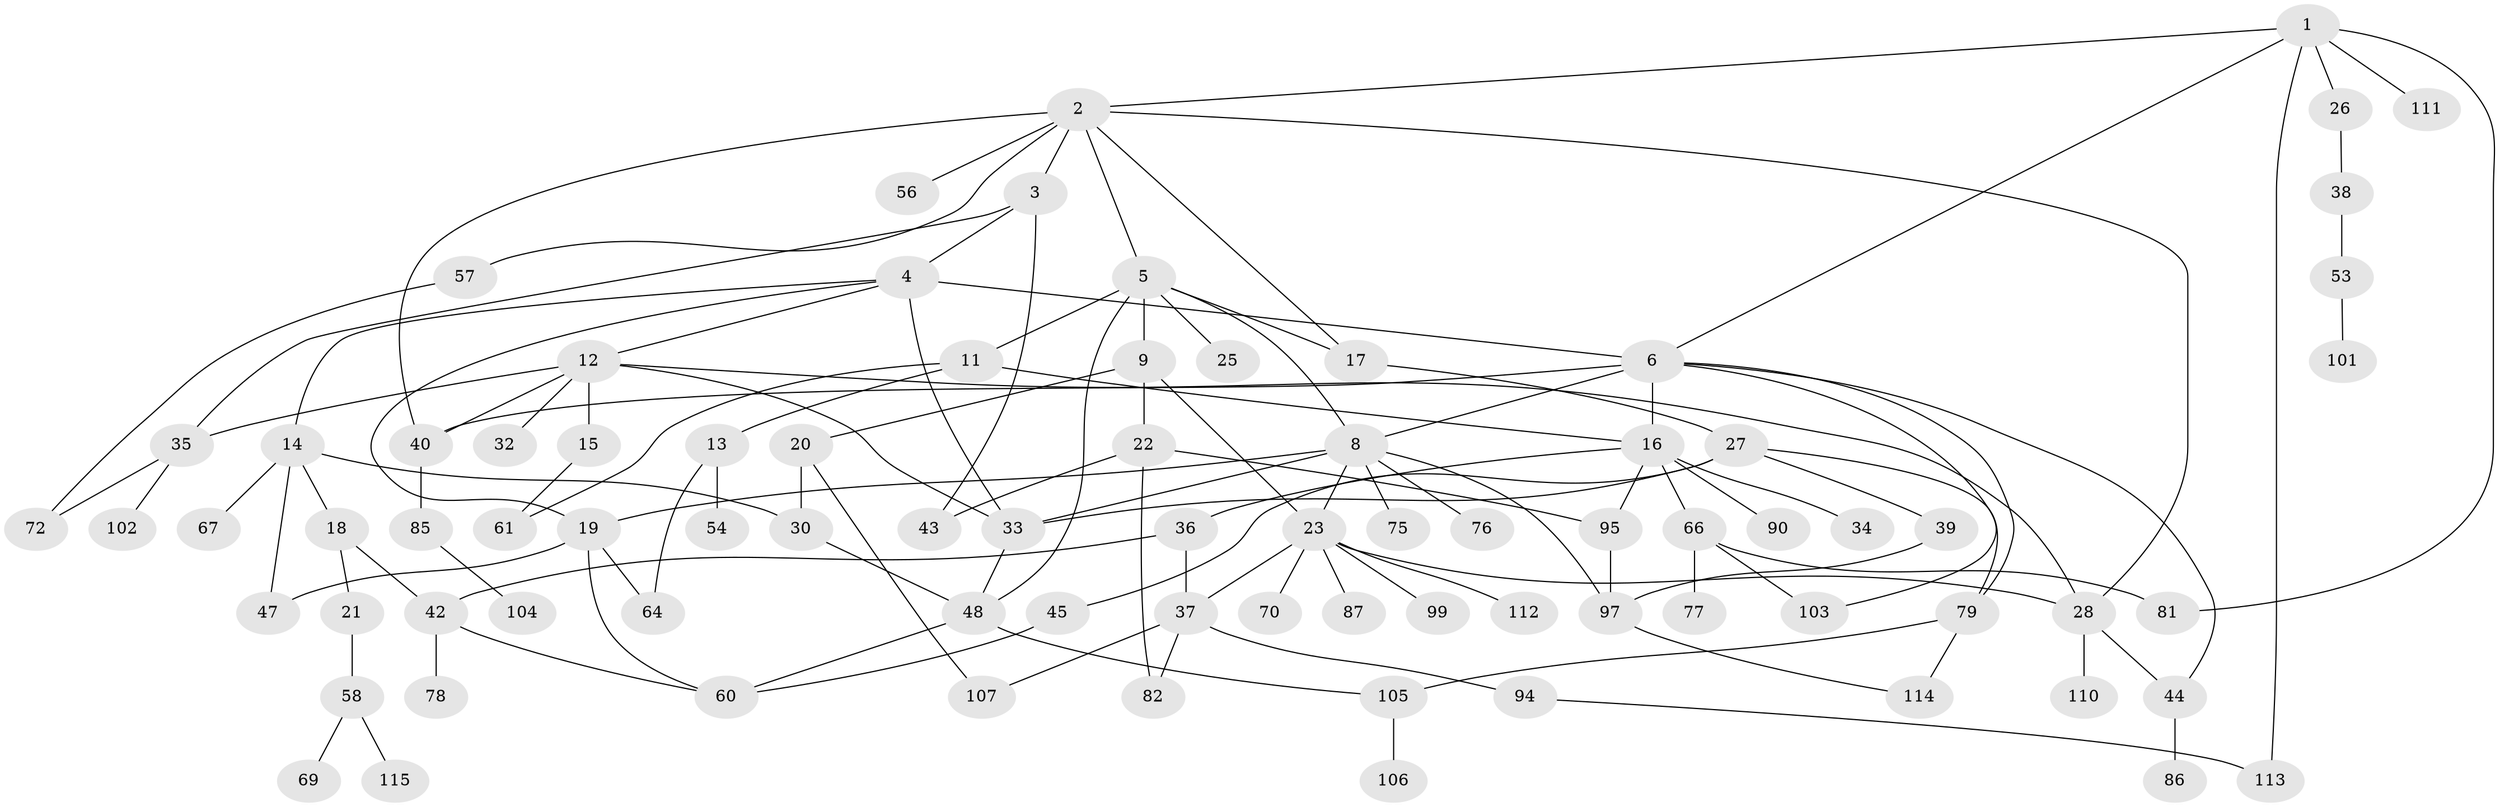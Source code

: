 // original degree distribution, {5: 0.0847457627118644, 6: 0.03389830508474576, 4: 0.16101694915254236, 7: 0.00847457627118644, 3: 0.19491525423728814, 2: 0.2457627118644068, 1: 0.2711864406779661}
// Generated by graph-tools (version 1.1) at 2025/10/02/27/25 16:10:51]
// undirected, 82 vertices, 120 edges
graph export_dot {
graph [start="1"]
  node [color=gray90,style=filled];
  1 [super="+108"];
  2 [super="+49"];
  3 [super="+31"];
  4 [super="+10"];
  5 [super="+7"];
  6 [super="+83"];
  8 [super="+73"];
  9 [super="+84"];
  11 [super="+88"];
  12 [super="+55"];
  13;
  14;
  15;
  16 [super="+41"];
  17;
  18 [super="+93"];
  19 [super="+24"];
  20 [super="+74"];
  21 [super="+29"];
  22 [super="+98"];
  23 [super="+62"];
  25;
  26;
  27 [super="+71"];
  28 [super="+100"];
  30 [super="+46"];
  32;
  33 [super="+51"];
  34;
  35 [super="+80"];
  36 [super="+117"];
  37 [super="+52"];
  38 [super="+50"];
  39;
  40 [super="+116"];
  42 [super="+59"];
  43;
  44;
  45;
  47;
  48 [super="+63"];
  53 [super="+96"];
  54;
  56;
  57;
  58 [super="+65"];
  60 [super="+109"];
  61 [super="+68"];
  64 [super="+91"];
  66;
  67;
  69;
  70;
  72 [super="+92"];
  75;
  76;
  77;
  78;
  79 [super="+89"];
  81;
  82;
  85;
  86;
  87;
  90;
  94;
  95;
  97;
  99;
  101;
  102;
  103;
  104;
  105 [super="+118"];
  106;
  107;
  110;
  111;
  112;
  113;
  114;
  115;
  1 -- 2;
  1 -- 6;
  1 -- 26;
  1 -- 113;
  1 -- 81;
  1 -- 111;
  2 -- 3;
  2 -- 5;
  2 -- 17;
  2 -- 28;
  2 -- 40;
  2 -- 57;
  2 -- 56;
  3 -- 4;
  3 -- 35;
  3 -- 43;
  4 -- 12;
  4 -- 33 [weight=2];
  4 -- 19;
  4 -- 14;
  4 -- 6;
  5 -- 8;
  5 -- 11;
  5 -- 48;
  5 -- 17;
  5 -- 9;
  5 -- 25;
  6 -- 40;
  6 -- 79;
  6 -- 103;
  6 -- 44;
  6 -- 16 [weight=2];
  6 -- 8;
  8 -- 23;
  8 -- 33;
  8 -- 97;
  8 -- 19;
  8 -- 75;
  8 -- 76;
  9 -- 20;
  9 -- 22;
  9 -- 23;
  11 -- 13;
  11 -- 16;
  11 -- 61;
  12 -- 15;
  12 -- 32;
  12 -- 40;
  12 -- 28;
  12 -- 35;
  12 -- 33;
  13 -- 54;
  13 -- 64;
  14 -- 18;
  14 -- 30;
  14 -- 47;
  14 -- 67;
  15 -- 61;
  16 -- 34;
  16 -- 36;
  16 -- 66;
  16 -- 90;
  16 -- 95;
  17 -- 27;
  18 -- 21;
  18 -- 42;
  19 -- 64;
  19 -- 60;
  19 -- 47;
  20 -- 107;
  20 -- 30;
  21 -- 58;
  22 -- 43;
  22 -- 95;
  22 -- 82;
  23 -- 70;
  23 -- 28;
  23 -- 112;
  23 -- 99;
  23 -- 87;
  23 -- 37;
  26 -- 38;
  27 -- 39;
  27 -- 45;
  27 -- 33;
  27 -- 79;
  28 -- 44;
  28 -- 110;
  30 -- 48;
  33 -- 48;
  35 -- 72;
  35 -- 102;
  36 -- 37;
  36 -- 42;
  37 -- 82;
  37 -- 107;
  37 -- 94;
  38 -- 53;
  39 -- 97;
  40 -- 85;
  42 -- 78;
  42 -- 60;
  44 -- 86;
  45 -- 60;
  48 -- 60;
  48 -- 105;
  53 -- 101;
  57 -- 72;
  58 -- 69;
  58 -- 115;
  66 -- 77;
  66 -- 81;
  66 -- 103;
  79 -- 114;
  79 -- 105;
  85 -- 104;
  94 -- 113;
  95 -- 97;
  97 -- 114;
  105 -- 106;
}
